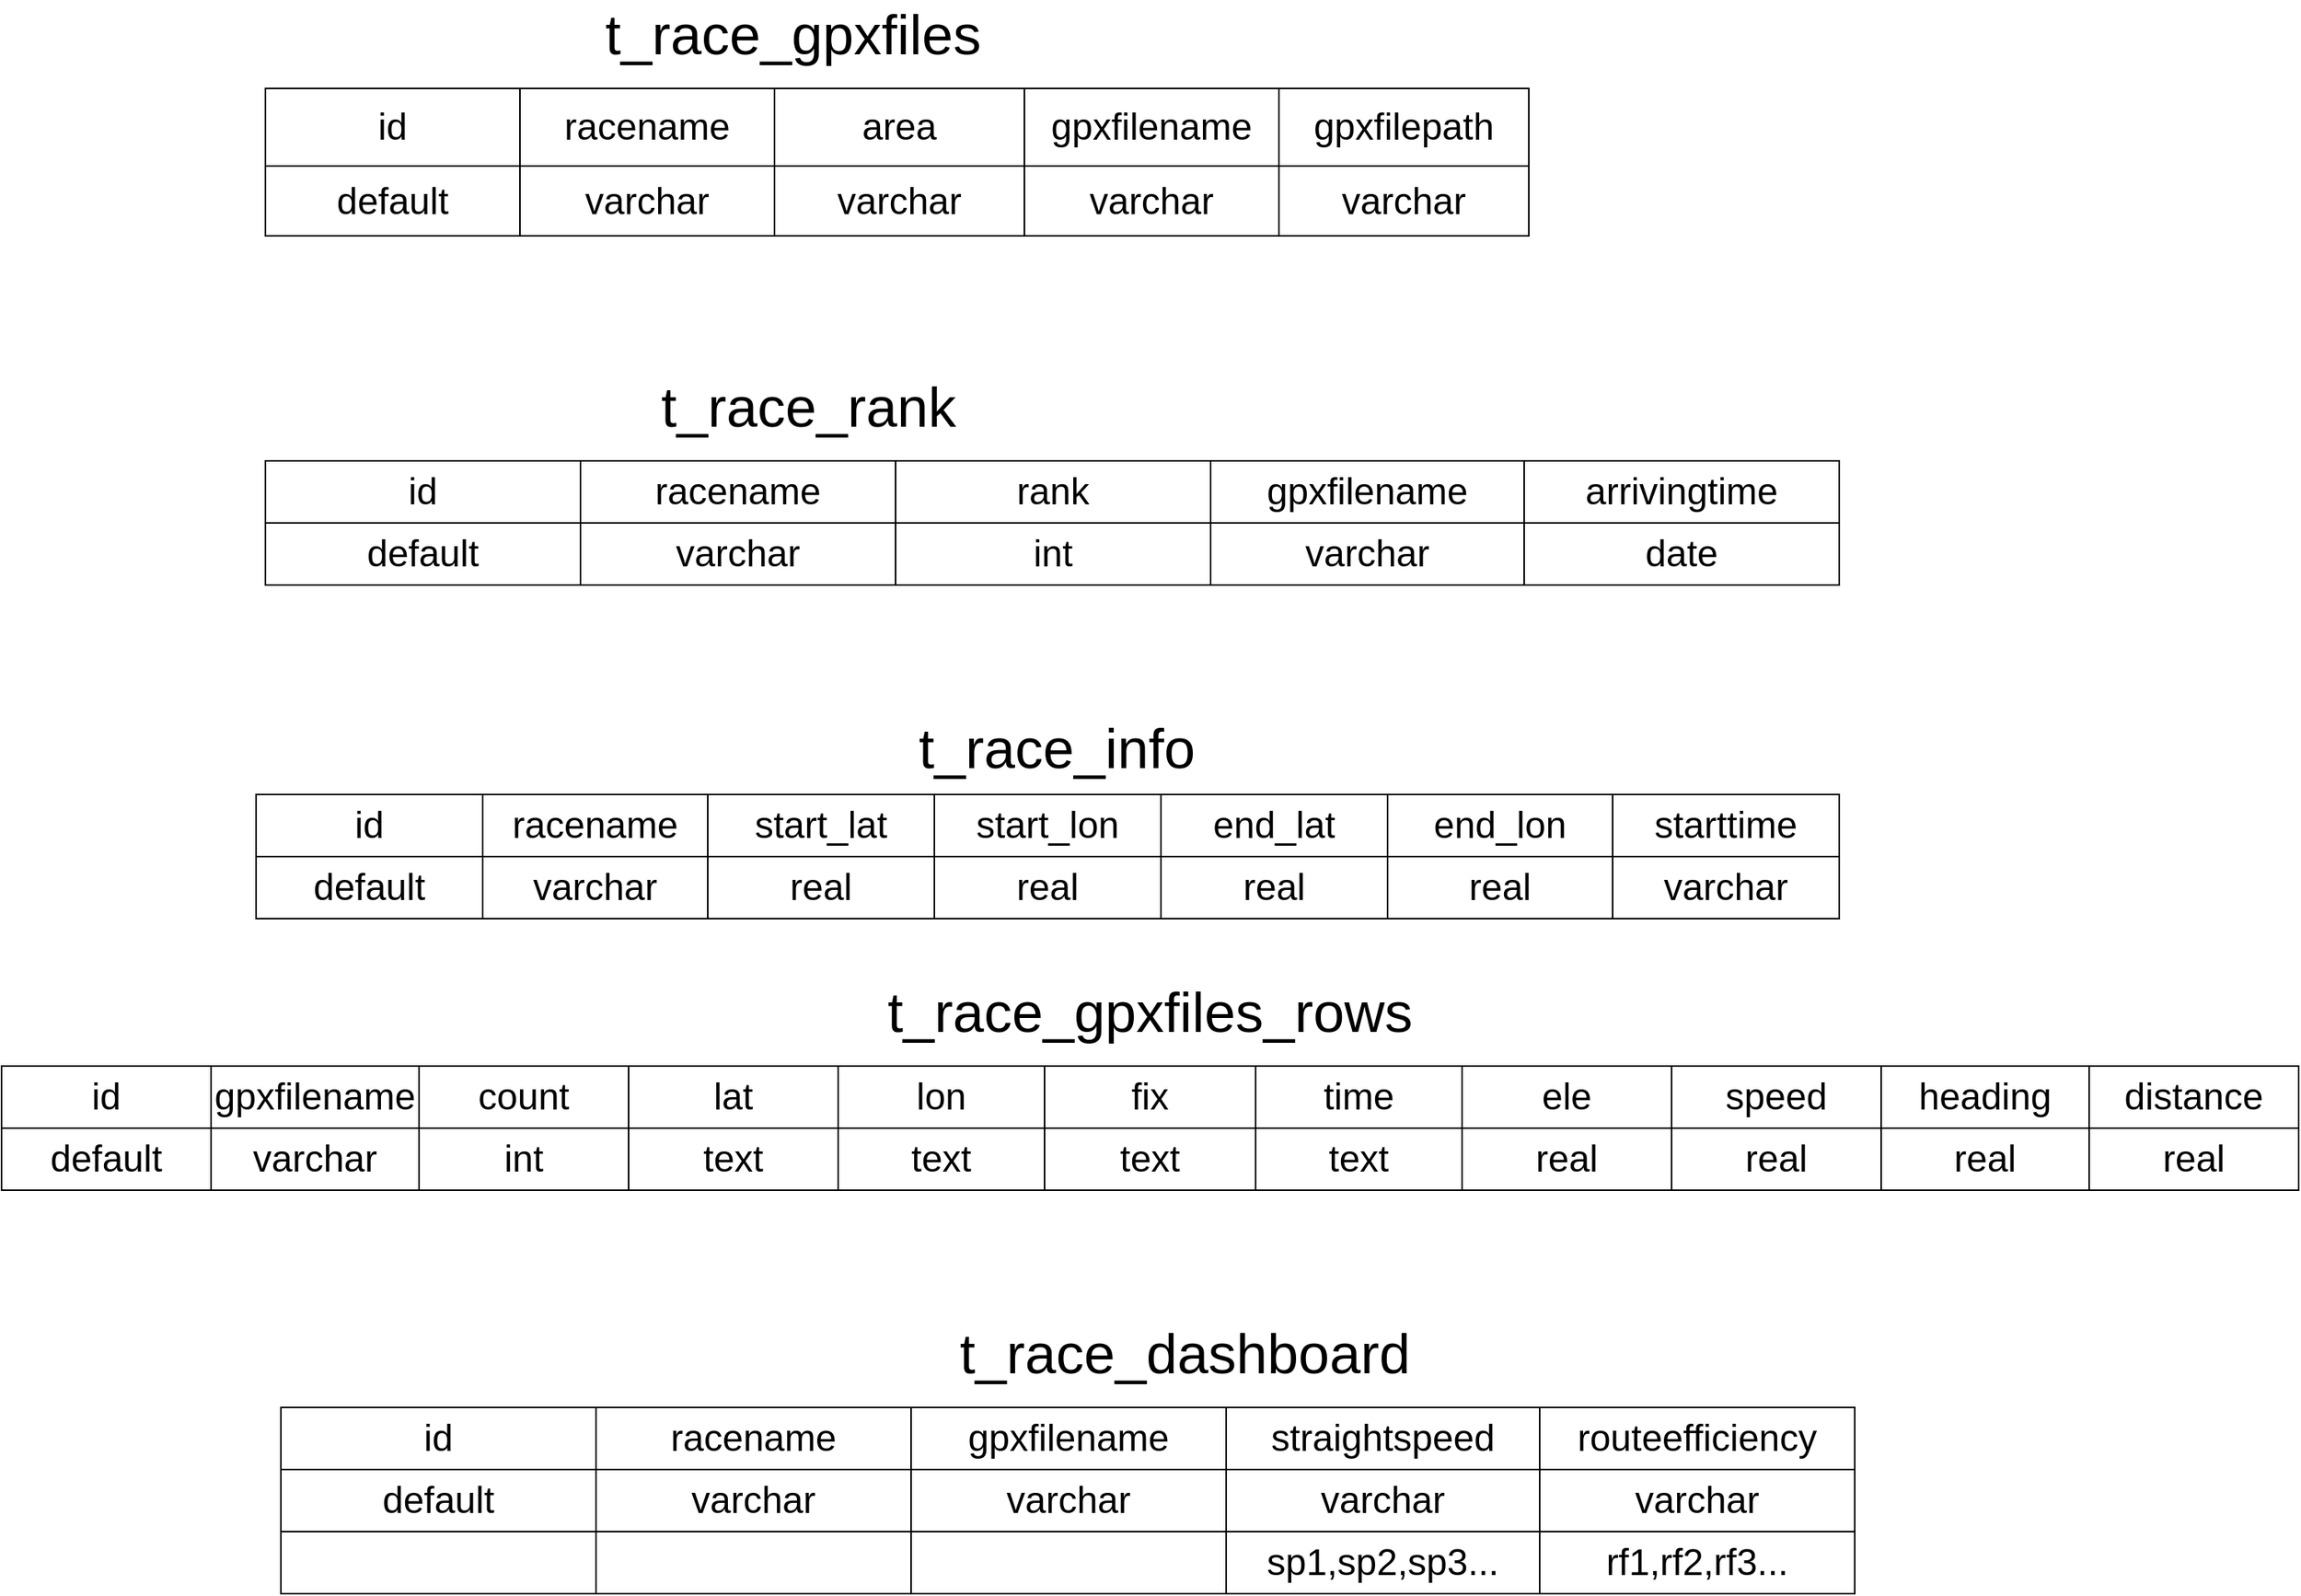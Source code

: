 <mxfile version="20.6.0" type="github">
  <diagram id="CfL78ZpqyKhHBdBOKc-Q" name="第 1 页">
    <mxGraphModel dx="2415" dy="800" grid="1" gridSize="10" guides="1" tooltips="1" connect="1" arrows="1" fold="1" page="1" pageScale="1" pageWidth="827" pageHeight="1169" math="0" shadow="0">
      <root>
        <mxCell id="0" />
        <mxCell id="1" parent="0" />
        <mxCell id="An0dyovIvbsDwVQfOLjY-1" value="" style="shape=table;startSize=0;container=1;collapsible=0;childLayout=tableLayout;" parent="1" vertex="1">
          <mxGeometry x="-390" y="130" width="814" height="95" as="geometry" />
        </mxCell>
        <mxCell id="An0dyovIvbsDwVQfOLjY-2" value="" style="shape=tableRow;horizontal=0;startSize=0;swimlaneHead=0;swimlaneBody=0;top=0;left=0;bottom=0;right=0;collapsible=0;dropTarget=0;fillColor=none;points=[[0,0.5],[1,0.5]];portConstraint=eastwest;" parent="An0dyovIvbsDwVQfOLjY-1" vertex="1">
          <mxGeometry width="814" height="50" as="geometry" />
        </mxCell>
        <mxCell id="An0dyovIvbsDwVQfOLjY-3" value="&lt;font style=&quot;font-size: 24px;&quot;&gt;id&lt;/font&gt;" style="shape=partialRectangle;html=1;whiteSpace=wrap;connectable=0;overflow=hidden;fillColor=none;top=0;left=0;bottom=0;right=0;pointerEvents=1;" parent="An0dyovIvbsDwVQfOLjY-2" vertex="1">
          <mxGeometry width="164" height="50" as="geometry">
            <mxRectangle width="164" height="50" as="alternateBounds" />
          </mxGeometry>
        </mxCell>
        <mxCell id="An0dyovIvbsDwVQfOLjY-4" value="&lt;font style=&quot;font-size: 24px;&quot;&gt;racename&lt;/font&gt;" style="shape=partialRectangle;html=1;whiteSpace=wrap;connectable=0;overflow=hidden;fillColor=none;top=0;left=0;bottom=0;right=0;pointerEvents=1;" parent="An0dyovIvbsDwVQfOLjY-2" vertex="1">
          <mxGeometry x="164" width="164" height="50" as="geometry">
            <mxRectangle width="164" height="50" as="alternateBounds" />
          </mxGeometry>
        </mxCell>
        <mxCell id="An0dyovIvbsDwVQfOLjY-5" value="&lt;font style=&quot;font-size: 24px;&quot;&gt;area&lt;/font&gt;" style="shape=partialRectangle;html=1;whiteSpace=wrap;connectable=0;overflow=hidden;fillColor=none;top=0;left=0;bottom=0;right=0;pointerEvents=1;" parent="An0dyovIvbsDwVQfOLjY-2" vertex="1">
          <mxGeometry x="328" width="161" height="50" as="geometry">
            <mxRectangle width="161" height="50" as="alternateBounds" />
          </mxGeometry>
        </mxCell>
        <mxCell id="An0dyovIvbsDwVQfOLjY-6" value="&lt;font style=&quot;font-size: 24px;&quot;&gt;gpxfilename&lt;/font&gt;" style="shape=partialRectangle;html=1;whiteSpace=wrap;connectable=0;overflow=hidden;fillColor=none;top=0;left=0;bottom=0;right=0;pointerEvents=1;" parent="An0dyovIvbsDwVQfOLjY-2" vertex="1">
          <mxGeometry x="489" width="164" height="50" as="geometry">
            <mxRectangle width="164" height="50" as="alternateBounds" />
          </mxGeometry>
        </mxCell>
        <mxCell id="An0dyovIvbsDwVQfOLjY-7" value="&lt;font style=&quot;font-size: 24px;&quot;&gt;gpxfilepath&lt;/font&gt;" style="shape=partialRectangle;html=1;whiteSpace=wrap;connectable=0;overflow=hidden;fillColor=none;top=0;left=0;bottom=0;right=0;pointerEvents=1;" parent="An0dyovIvbsDwVQfOLjY-2" vertex="1">
          <mxGeometry x="653" width="161" height="50" as="geometry">
            <mxRectangle width="161" height="50" as="alternateBounds" />
          </mxGeometry>
        </mxCell>
        <mxCell id="An0dyovIvbsDwVQfOLjY-8" value="" style="shape=tableRow;horizontal=0;startSize=0;swimlaneHead=0;swimlaneBody=0;top=0;left=0;bottom=0;right=0;collapsible=0;dropTarget=0;fillColor=none;points=[[0,0.5],[1,0.5]];portConstraint=eastwest;" parent="An0dyovIvbsDwVQfOLjY-1" vertex="1">
          <mxGeometry y="50" width="814" height="45" as="geometry" />
        </mxCell>
        <mxCell id="An0dyovIvbsDwVQfOLjY-9" value="&lt;font style=&quot;font-size: 24px;&quot;&gt;default&lt;/font&gt;" style="shape=partialRectangle;html=1;whiteSpace=wrap;connectable=0;overflow=hidden;fillColor=none;top=0;left=0;bottom=0;right=0;pointerEvents=1;" parent="An0dyovIvbsDwVQfOLjY-8" vertex="1">
          <mxGeometry width="164" height="45" as="geometry">
            <mxRectangle width="164" height="45" as="alternateBounds" />
          </mxGeometry>
        </mxCell>
        <mxCell id="An0dyovIvbsDwVQfOLjY-10" value="&lt;font style=&quot;font-size: 24px;&quot;&gt;varchar&lt;/font&gt;" style="shape=partialRectangle;html=1;whiteSpace=wrap;connectable=0;overflow=hidden;fillColor=none;top=0;left=0;bottom=0;right=0;pointerEvents=1;" parent="An0dyovIvbsDwVQfOLjY-8" vertex="1">
          <mxGeometry x="164" width="164" height="45" as="geometry">
            <mxRectangle width="164" height="45" as="alternateBounds" />
          </mxGeometry>
        </mxCell>
        <mxCell id="An0dyovIvbsDwVQfOLjY-11" value="&lt;font style=&quot;font-size: 24px;&quot;&gt;varchar&lt;/font&gt;" style="shape=partialRectangle;html=1;whiteSpace=wrap;connectable=0;overflow=hidden;fillColor=none;top=0;left=0;bottom=0;right=0;pointerEvents=1;" parent="An0dyovIvbsDwVQfOLjY-8" vertex="1">
          <mxGeometry x="328" width="161" height="45" as="geometry">
            <mxRectangle width="161" height="45" as="alternateBounds" />
          </mxGeometry>
        </mxCell>
        <mxCell id="An0dyovIvbsDwVQfOLjY-12" value="&lt;font style=&quot;font-size: 24px;&quot;&gt;varchar&lt;/font&gt;" style="shape=partialRectangle;html=1;whiteSpace=wrap;connectable=0;overflow=hidden;fillColor=none;top=0;left=0;bottom=0;right=0;pointerEvents=1;" parent="An0dyovIvbsDwVQfOLjY-8" vertex="1">
          <mxGeometry x="489" width="164" height="45" as="geometry">
            <mxRectangle width="164" height="45" as="alternateBounds" />
          </mxGeometry>
        </mxCell>
        <mxCell id="An0dyovIvbsDwVQfOLjY-13" value="&lt;font style=&quot;font-size: 24px;&quot;&gt;varchar&lt;/font&gt;" style="shape=partialRectangle;html=1;whiteSpace=wrap;connectable=0;overflow=hidden;fillColor=none;top=0;left=0;bottom=0;right=0;pointerEvents=1;" parent="An0dyovIvbsDwVQfOLjY-8" vertex="1">
          <mxGeometry x="653" width="161" height="45" as="geometry">
            <mxRectangle width="161" height="45" as="alternateBounds" />
          </mxGeometry>
        </mxCell>
        <mxCell id="An0dyovIvbsDwVQfOLjY-14" value="&lt;font style=&quot;font-size: 36px;&quot;&gt;t_race_gpxfiles&lt;/font&gt;" style="text;html=1;strokeColor=none;fillColor=none;align=center;verticalAlign=middle;whiteSpace=wrap;rounded=0;" parent="1" vertex="1">
          <mxGeometry x="-130" y="80" width="160" height="30" as="geometry" />
        </mxCell>
        <mxCell id="An0dyovIvbsDwVQfOLjY-15" value="" style="shape=table;startSize=0;container=1;collapsible=0;childLayout=tableLayout;fontSize=24;" parent="1" vertex="1">
          <mxGeometry x="-390" y="370" width="1014" height="80" as="geometry" />
        </mxCell>
        <mxCell id="An0dyovIvbsDwVQfOLjY-16" value="" style="shape=tableRow;horizontal=0;startSize=0;swimlaneHead=0;swimlaneBody=0;top=0;left=0;bottom=0;right=0;collapsible=0;dropTarget=0;fillColor=none;points=[[0,0.5],[1,0.5]];portConstraint=eastwest;fontSize=24;" parent="An0dyovIvbsDwVQfOLjY-15" vertex="1">
          <mxGeometry width="1014" height="40" as="geometry" />
        </mxCell>
        <mxCell id="An0dyovIvbsDwVQfOLjY-27" value="id" style="shape=partialRectangle;html=1;whiteSpace=wrap;connectable=0;overflow=hidden;fillColor=none;top=0;left=0;bottom=0;right=0;pointerEvents=1;fontSize=24;" parent="An0dyovIvbsDwVQfOLjY-16" vertex="1">
          <mxGeometry width="203" height="40" as="geometry">
            <mxRectangle width="203" height="40" as="alternateBounds" />
          </mxGeometry>
        </mxCell>
        <mxCell id="An0dyovIvbsDwVQfOLjY-17" value="racename" style="shape=partialRectangle;html=1;whiteSpace=wrap;connectable=0;overflow=hidden;fillColor=none;top=0;left=0;bottom=0;right=0;pointerEvents=1;fontSize=24;" parent="An0dyovIvbsDwVQfOLjY-16" vertex="1">
          <mxGeometry x="203" width="203" height="40" as="geometry">
            <mxRectangle width="203" height="40" as="alternateBounds" />
          </mxGeometry>
        </mxCell>
        <mxCell id="An0dyovIvbsDwVQfOLjY-18" value="rank" style="shape=partialRectangle;html=1;whiteSpace=wrap;connectable=0;overflow=hidden;fillColor=none;top=0;left=0;bottom=0;right=0;pointerEvents=1;fontSize=24;" parent="An0dyovIvbsDwVQfOLjY-16" vertex="1">
          <mxGeometry x="406" width="203" height="40" as="geometry">
            <mxRectangle width="203" height="40" as="alternateBounds" />
          </mxGeometry>
        </mxCell>
        <mxCell id="An0dyovIvbsDwVQfOLjY-19" value="gpxfilename" style="shape=partialRectangle;html=1;whiteSpace=wrap;connectable=0;overflow=hidden;fillColor=none;top=0;left=0;bottom=0;right=0;pointerEvents=1;fontSize=24;" parent="An0dyovIvbsDwVQfOLjY-16" vertex="1">
          <mxGeometry x="609" width="202" height="40" as="geometry">
            <mxRectangle width="202" height="40" as="alternateBounds" />
          </mxGeometry>
        </mxCell>
        <mxCell id="An0dyovIvbsDwVQfOLjY-20" value="arrivingtime" style="shape=partialRectangle;html=1;whiteSpace=wrap;connectable=0;overflow=hidden;fillColor=none;top=0;left=0;bottom=0;right=0;pointerEvents=1;fontSize=24;" parent="An0dyovIvbsDwVQfOLjY-16" vertex="1">
          <mxGeometry x="811" width="203" height="40" as="geometry">
            <mxRectangle width="203" height="40" as="alternateBounds" />
          </mxGeometry>
        </mxCell>
        <mxCell id="An0dyovIvbsDwVQfOLjY-21" value="" style="shape=tableRow;horizontal=0;startSize=0;swimlaneHead=0;swimlaneBody=0;top=0;left=0;bottom=0;right=0;collapsible=0;dropTarget=0;fillColor=none;points=[[0,0.5],[1,0.5]];portConstraint=eastwest;fontSize=24;" parent="An0dyovIvbsDwVQfOLjY-15" vertex="1">
          <mxGeometry y="40" width="1014" height="40" as="geometry" />
        </mxCell>
        <mxCell id="An0dyovIvbsDwVQfOLjY-28" value="&lt;font style=&quot;font-size: 24px;&quot;&gt;default&lt;/font&gt;" style="shape=partialRectangle;html=1;whiteSpace=wrap;connectable=0;overflow=hidden;fillColor=none;top=0;left=0;bottom=0;right=0;pointerEvents=1;fontSize=24;" parent="An0dyovIvbsDwVQfOLjY-21" vertex="1">
          <mxGeometry width="203" height="40" as="geometry">
            <mxRectangle width="203" height="40" as="alternateBounds" />
          </mxGeometry>
        </mxCell>
        <mxCell id="An0dyovIvbsDwVQfOLjY-22" value="&lt;font style=&quot;font-size: 24px;&quot;&gt;varchar&lt;/font&gt;" style="shape=partialRectangle;html=1;whiteSpace=wrap;connectable=0;overflow=hidden;fillColor=none;top=0;left=0;bottom=0;right=0;pointerEvents=1;fontSize=24;" parent="An0dyovIvbsDwVQfOLjY-21" vertex="1">
          <mxGeometry x="203" width="203" height="40" as="geometry">
            <mxRectangle width="203" height="40" as="alternateBounds" />
          </mxGeometry>
        </mxCell>
        <mxCell id="An0dyovIvbsDwVQfOLjY-23" value="int" style="shape=partialRectangle;html=1;whiteSpace=wrap;connectable=0;overflow=hidden;fillColor=none;top=0;left=0;bottom=0;right=0;pointerEvents=1;fontSize=24;" parent="An0dyovIvbsDwVQfOLjY-21" vertex="1">
          <mxGeometry x="406" width="203" height="40" as="geometry">
            <mxRectangle width="203" height="40" as="alternateBounds" />
          </mxGeometry>
        </mxCell>
        <mxCell id="An0dyovIvbsDwVQfOLjY-24" value="&lt;font style=&quot;font-size: 24px;&quot;&gt;varchar&lt;/font&gt;" style="shape=partialRectangle;html=1;whiteSpace=wrap;connectable=0;overflow=hidden;fillColor=none;top=0;left=0;bottom=0;right=0;pointerEvents=1;fontSize=24;" parent="An0dyovIvbsDwVQfOLjY-21" vertex="1">
          <mxGeometry x="609" width="202" height="40" as="geometry">
            <mxRectangle width="202" height="40" as="alternateBounds" />
          </mxGeometry>
        </mxCell>
        <mxCell id="An0dyovIvbsDwVQfOLjY-25" value="date" style="shape=partialRectangle;html=1;whiteSpace=wrap;connectable=0;overflow=hidden;fillColor=none;top=0;left=0;bottom=0;right=0;pointerEvents=1;fontSize=24;" parent="An0dyovIvbsDwVQfOLjY-21" vertex="1">
          <mxGeometry x="811" width="203" height="40" as="geometry">
            <mxRectangle width="203" height="40" as="alternateBounds" />
          </mxGeometry>
        </mxCell>
        <mxCell id="An0dyovIvbsDwVQfOLjY-26" value="&lt;font style=&quot;font-size: 36px;&quot;&gt;t_race_rank&lt;/font&gt;" style="text;html=1;strokeColor=none;fillColor=none;align=center;verticalAlign=middle;whiteSpace=wrap;rounded=0;" parent="1" vertex="1">
          <mxGeometry x="-120" y="320" width="160" height="30" as="geometry" />
        </mxCell>
        <mxCell id="dR081zAjp1yCRcMsyWEQ-1" value="" style="shape=table;startSize=0;container=1;collapsible=0;childLayout=tableLayout;" vertex="1" parent="1">
          <mxGeometry x="-396" y="585" width="1020" height="80" as="geometry" />
        </mxCell>
        <mxCell id="dR081zAjp1yCRcMsyWEQ-2" value="" style="shape=tableRow;horizontal=0;startSize=0;swimlaneHead=0;swimlaneBody=0;top=0;left=0;bottom=0;right=0;collapsible=0;dropTarget=0;fillColor=none;points=[[0,0.5],[1,0.5]];portConstraint=eastwest;" vertex="1" parent="dR081zAjp1yCRcMsyWEQ-1">
          <mxGeometry width="1020" height="40" as="geometry" />
        </mxCell>
        <mxCell id="dR081zAjp1yCRcMsyWEQ-3" value="&lt;font style=&quot;font-size: 24px;&quot;&gt;id&lt;/font&gt;" style="shape=partialRectangle;html=1;whiteSpace=wrap;connectable=0;overflow=hidden;fillColor=none;top=0;left=0;bottom=0;right=0;pointerEvents=1;" vertex="1" parent="dR081zAjp1yCRcMsyWEQ-2">
          <mxGeometry width="146" height="40" as="geometry">
            <mxRectangle width="146" height="40" as="alternateBounds" />
          </mxGeometry>
        </mxCell>
        <mxCell id="dR081zAjp1yCRcMsyWEQ-4" value="&lt;font style=&quot;font-size: 24px;&quot;&gt;racename&lt;/font&gt;" style="shape=partialRectangle;html=1;whiteSpace=wrap;connectable=0;overflow=hidden;fillColor=none;top=0;left=0;bottom=0;right=0;pointerEvents=1;" vertex="1" parent="dR081zAjp1yCRcMsyWEQ-2">
          <mxGeometry x="146" width="145" height="40" as="geometry">
            <mxRectangle width="145" height="40" as="alternateBounds" />
          </mxGeometry>
        </mxCell>
        <mxCell id="dR081zAjp1yCRcMsyWEQ-5" value="&lt;font style=&quot;font-size: 24px;&quot;&gt;start_lat&lt;/font&gt;" style="shape=partialRectangle;html=1;whiteSpace=wrap;connectable=0;overflow=hidden;fillColor=none;top=0;left=0;bottom=0;right=0;pointerEvents=1;" vertex="1" parent="dR081zAjp1yCRcMsyWEQ-2">
          <mxGeometry x="291" width="146" height="40" as="geometry">
            <mxRectangle width="146" height="40" as="alternateBounds" />
          </mxGeometry>
        </mxCell>
        <mxCell id="dR081zAjp1yCRcMsyWEQ-6" value="&lt;font style=&quot;font-size: 24px;&quot;&gt;start_lon&lt;/font&gt;" style="shape=partialRectangle;html=1;whiteSpace=wrap;connectable=0;overflow=hidden;fillColor=none;top=0;left=0;bottom=0;right=0;pointerEvents=1;" vertex="1" parent="dR081zAjp1yCRcMsyWEQ-2">
          <mxGeometry x="437" width="146" height="40" as="geometry">
            <mxRectangle width="146" height="40" as="alternateBounds" />
          </mxGeometry>
        </mxCell>
        <mxCell id="dR081zAjp1yCRcMsyWEQ-7" value="&lt;font style=&quot;font-size: 24px;&quot;&gt;end_lat&lt;/font&gt;" style="shape=partialRectangle;html=1;whiteSpace=wrap;connectable=0;overflow=hidden;fillColor=none;top=0;left=0;bottom=0;right=0;pointerEvents=1;" vertex="1" parent="dR081zAjp1yCRcMsyWEQ-2">
          <mxGeometry x="583" width="146" height="40" as="geometry">
            <mxRectangle width="146" height="40" as="alternateBounds" />
          </mxGeometry>
        </mxCell>
        <mxCell id="dR081zAjp1yCRcMsyWEQ-8" value="&lt;font style=&quot;font-size: 24px;&quot;&gt;end_lon&lt;/font&gt;" style="shape=partialRectangle;html=1;whiteSpace=wrap;connectable=0;overflow=hidden;fillColor=none;top=0;left=0;bottom=0;right=0;pointerEvents=1;" vertex="1" parent="dR081zAjp1yCRcMsyWEQ-2">
          <mxGeometry x="729" width="145" height="40" as="geometry">
            <mxRectangle width="145" height="40" as="alternateBounds" />
          </mxGeometry>
        </mxCell>
        <mxCell id="dR081zAjp1yCRcMsyWEQ-9" value="&lt;font style=&quot;font-size: 24px;&quot;&gt;starttime&lt;/font&gt;" style="shape=partialRectangle;html=1;whiteSpace=wrap;connectable=0;overflow=hidden;fillColor=none;top=0;left=0;bottom=0;right=0;pointerEvents=1;" vertex="1" parent="dR081zAjp1yCRcMsyWEQ-2">
          <mxGeometry x="874" width="146" height="40" as="geometry">
            <mxRectangle width="146" height="40" as="alternateBounds" />
          </mxGeometry>
        </mxCell>
        <mxCell id="dR081zAjp1yCRcMsyWEQ-10" value="" style="shape=tableRow;horizontal=0;startSize=0;swimlaneHead=0;swimlaneBody=0;top=0;left=0;bottom=0;right=0;collapsible=0;dropTarget=0;fillColor=none;points=[[0,0.5],[1,0.5]];portConstraint=eastwest;" vertex="1" parent="dR081zAjp1yCRcMsyWEQ-1">
          <mxGeometry y="40" width="1020" height="40" as="geometry" />
        </mxCell>
        <mxCell id="dR081zAjp1yCRcMsyWEQ-11" value="&lt;span style=&quot;font-size: 24px;&quot;&gt;default&lt;/span&gt;" style="shape=partialRectangle;html=1;whiteSpace=wrap;connectable=0;overflow=hidden;fillColor=none;top=0;left=0;bottom=0;right=0;pointerEvents=1;" vertex="1" parent="dR081zAjp1yCRcMsyWEQ-10">
          <mxGeometry width="146" height="40" as="geometry">
            <mxRectangle width="146" height="40" as="alternateBounds" />
          </mxGeometry>
        </mxCell>
        <mxCell id="dR081zAjp1yCRcMsyWEQ-12" value="&lt;span style=&quot;font-size: 24px;&quot;&gt;varchar&lt;/span&gt;" style="shape=partialRectangle;html=1;whiteSpace=wrap;connectable=0;overflow=hidden;fillColor=none;top=0;left=0;bottom=0;right=0;pointerEvents=1;" vertex="1" parent="dR081zAjp1yCRcMsyWEQ-10">
          <mxGeometry x="146" width="145" height="40" as="geometry">
            <mxRectangle width="145" height="40" as="alternateBounds" />
          </mxGeometry>
        </mxCell>
        <mxCell id="dR081zAjp1yCRcMsyWEQ-13" value="&lt;span style=&quot;font-size: 24px;&quot;&gt;real&lt;/span&gt;" style="shape=partialRectangle;html=1;whiteSpace=wrap;connectable=0;overflow=hidden;fillColor=none;top=0;left=0;bottom=0;right=0;pointerEvents=1;" vertex="1" parent="dR081zAjp1yCRcMsyWEQ-10">
          <mxGeometry x="291" width="146" height="40" as="geometry">
            <mxRectangle width="146" height="40" as="alternateBounds" />
          </mxGeometry>
        </mxCell>
        <mxCell id="dR081zAjp1yCRcMsyWEQ-14" value="&lt;span style=&quot;font-size: 24px;&quot;&gt;real&lt;/span&gt;" style="shape=partialRectangle;html=1;whiteSpace=wrap;connectable=0;overflow=hidden;fillColor=none;top=0;left=0;bottom=0;right=0;pointerEvents=1;" vertex="1" parent="dR081zAjp1yCRcMsyWEQ-10">
          <mxGeometry x="437" width="146" height="40" as="geometry">
            <mxRectangle width="146" height="40" as="alternateBounds" />
          </mxGeometry>
        </mxCell>
        <mxCell id="dR081zAjp1yCRcMsyWEQ-15" value="&lt;span style=&quot;font-size: 24px;&quot;&gt;real&lt;/span&gt;" style="shape=partialRectangle;html=1;whiteSpace=wrap;connectable=0;overflow=hidden;fillColor=none;top=0;left=0;bottom=0;right=0;pointerEvents=1;" vertex="1" parent="dR081zAjp1yCRcMsyWEQ-10">
          <mxGeometry x="583" width="146" height="40" as="geometry">
            <mxRectangle width="146" height="40" as="alternateBounds" />
          </mxGeometry>
        </mxCell>
        <mxCell id="dR081zAjp1yCRcMsyWEQ-16" value="&lt;span style=&quot;font-size: 24px;&quot;&gt;real&lt;/span&gt;" style="shape=partialRectangle;html=1;whiteSpace=wrap;connectable=0;overflow=hidden;fillColor=none;top=0;left=0;bottom=0;right=0;pointerEvents=1;" vertex="1" parent="dR081zAjp1yCRcMsyWEQ-10">
          <mxGeometry x="729" width="145" height="40" as="geometry">
            <mxRectangle width="145" height="40" as="alternateBounds" />
          </mxGeometry>
        </mxCell>
        <mxCell id="dR081zAjp1yCRcMsyWEQ-17" value="&lt;span style=&quot;font-size: 24px;&quot;&gt;varchar&lt;/span&gt;" style="shape=partialRectangle;html=1;whiteSpace=wrap;connectable=0;overflow=hidden;fillColor=none;top=0;left=0;bottom=0;right=0;pointerEvents=1;" vertex="1" parent="dR081zAjp1yCRcMsyWEQ-10">
          <mxGeometry x="874" width="146" height="40" as="geometry">
            <mxRectangle width="146" height="40" as="alternateBounds" />
          </mxGeometry>
        </mxCell>
        <mxCell id="dR081zAjp1yCRcMsyWEQ-18" value="&lt;font style=&quot;font-size: 36px;&quot;&gt;t_race_info&lt;/font&gt;" style="text;html=1;strokeColor=none;fillColor=none;align=center;verticalAlign=middle;whiteSpace=wrap;rounded=0;" vertex="1" parent="1">
          <mxGeometry x="-50" y="540" width="340" height="30" as="geometry" />
        </mxCell>
        <mxCell id="dR081zAjp1yCRcMsyWEQ-20" value="" style="shape=table;startSize=0;container=1;collapsible=0;childLayout=tableLayout;fontSize=24;" vertex="1" parent="1">
          <mxGeometry x="-560" y="760" width="1480" height="80" as="geometry" />
        </mxCell>
        <mxCell id="dR081zAjp1yCRcMsyWEQ-21" value="" style="shape=tableRow;horizontal=0;startSize=0;swimlaneHead=0;swimlaneBody=0;top=0;left=0;bottom=0;right=0;collapsible=0;dropTarget=0;fillColor=none;points=[[0,0.5],[1,0.5]];portConstraint=eastwest;fontSize=24;" vertex="1" parent="dR081zAjp1yCRcMsyWEQ-20">
          <mxGeometry width="1480" height="40" as="geometry" />
        </mxCell>
        <mxCell id="dR081zAjp1yCRcMsyWEQ-22" value="id" style="shape=partialRectangle;html=1;whiteSpace=wrap;connectable=0;overflow=hidden;fillColor=none;top=0;left=0;bottom=0;right=0;pointerEvents=1;fontSize=24;" vertex="1" parent="dR081zAjp1yCRcMsyWEQ-21">
          <mxGeometry width="135" height="40" as="geometry">
            <mxRectangle width="135" height="40" as="alternateBounds" />
          </mxGeometry>
        </mxCell>
        <mxCell id="dR081zAjp1yCRcMsyWEQ-23" value="gpxfilename" style="shape=partialRectangle;html=1;whiteSpace=wrap;connectable=0;overflow=hidden;fillColor=none;top=0;left=0;bottom=0;right=0;pointerEvents=1;fontSize=24;" vertex="1" parent="dR081zAjp1yCRcMsyWEQ-21">
          <mxGeometry x="135" width="134" height="40" as="geometry">
            <mxRectangle width="134" height="40" as="alternateBounds" />
          </mxGeometry>
        </mxCell>
        <mxCell id="dR081zAjp1yCRcMsyWEQ-24" value="count" style="shape=partialRectangle;html=1;whiteSpace=wrap;connectable=0;overflow=hidden;fillColor=none;top=0;left=0;bottom=0;right=0;pointerEvents=1;fontSize=24;" vertex="1" parent="dR081zAjp1yCRcMsyWEQ-21">
          <mxGeometry x="269" width="135" height="40" as="geometry">
            <mxRectangle width="135" height="40" as="alternateBounds" />
          </mxGeometry>
        </mxCell>
        <mxCell id="dR081zAjp1yCRcMsyWEQ-25" value="lat" style="shape=partialRectangle;html=1;whiteSpace=wrap;connectable=0;overflow=hidden;fillColor=none;top=0;left=0;bottom=0;right=0;pointerEvents=1;fontSize=24;" vertex="1" parent="dR081zAjp1yCRcMsyWEQ-21">
          <mxGeometry x="404" width="135" height="40" as="geometry">
            <mxRectangle width="135" height="40" as="alternateBounds" />
          </mxGeometry>
        </mxCell>
        <mxCell id="dR081zAjp1yCRcMsyWEQ-26" value="lon" style="shape=partialRectangle;html=1;whiteSpace=wrap;connectable=0;overflow=hidden;fillColor=none;top=0;left=0;bottom=0;right=0;pointerEvents=1;fontSize=24;" vertex="1" parent="dR081zAjp1yCRcMsyWEQ-21">
          <mxGeometry x="539" width="133" height="40" as="geometry">
            <mxRectangle width="133" height="40" as="alternateBounds" />
          </mxGeometry>
        </mxCell>
        <mxCell id="dR081zAjp1yCRcMsyWEQ-27" value="fix" style="shape=partialRectangle;html=1;whiteSpace=wrap;connectable=0;overflow=hidden;fillColor=none;top=0;left=0;bottom=0;right=0;pointerEvents=1;fontSize=24;" vertex="1" parent="dR081zAjp1yCRcMsyWEQ-21">
          <mxGeometry x="672" width="136" height="40" as="geometry">
            <mxRectangle width="136" height="40" as="alternateBounds" />
          </mxGeometry>
        </mxCell>
        <mxCell id="dR081zAjp1yCRcMsyWEQ-28" value="time" style="shape=partialRectangle;html=1;whiteSpace=wrap;connectable=0;overflow=hidden;fillColor=none;top=0;left=0;bottom=0;right=0;pointerEvents=1;fontSize=24;" vertex="1" parent="dR081zAjp1yCRcMsyWEQ-21">
          <mxGeometry x="808" width="133" height="40" as="geometry">
            <mxRectangle width="133" height="40" as="alternateBounds" />
          </mxGeometry>
        </mxCell>
        <mxCell id="dR081zAjp1yCRcMsyWEQ-29" value="ele" style="shape=partialRectangle;html=1;whiteSpace=wrap;connectable=0;overflow=hidden;fillColor=none;top=0;left=0;bottom=0;right=0;pointerEvents=1;fontSize=24;" vertex="1" parent="dR081zAjp1yCRcMsyWEQ-21">
          <mxGeometry x="941" width="135" height="40" as="geometry">
            <mxRectangle width="135" height="40" as="alternateBounds" />
          </mxGeometry>
        </mxCell>
        <mxCell id="dR081zAjp1yCRcMsyWEQ-30" value="speed" style="shape=partialRectangle;html=1;whiteSpace=wrap;connectable=0;overflow=hidden;fillColor=none;top=0;left=0;bottom=0;right=0;pointerEvents=1;fontSize=24;" vertex="1" parent="dR081zAjp1yCRcMsyWEQ-21">
          <mxGeometry x="1076" width="135" height="40" as="geometry">
            <mxRectangle width="135" height="40" as="alternateBounds" />
          </mxGeometry>
        </mxCell>
        <mxCell id="dR081zAjp1yCRcMsyWEQ-31" value="heading" style="shape=partialRectangle;html=1;whiteSpace=wrap;connectable=0;overflow=hidden;fillColor=none;top=0;left=0;bottom=0;right=0;pointerEvents=1;fontSize=24;" vertex="1" parent="dR081zAjp1yCRcMsyWEQ-21">
          <mxGeometry x="1211" width="134" height="40" as="geometry">
            <mxRectangle width="134" height="40" as="alternateBounds" />
          </mxGeometry>
        </mxCell>
        <mxCell id="dR081zAjp1yCRcMsyWEQ-32" value="distance" style="shape=partialRectangle;html=1;whiteSpace=wrap;connectable=0;overflow=hidden;fillColor=none;top=0;left=0;bottom=0;right=0;pointerEvents=1;fontSize=24;" vertex="1" parent="dR081zAjp1yCRcMsyWEQ-21">
          <mxGeometry x="1345" width="135" height="40" as="geometry">
            <mxRectangle width="135" height="40" as="alternateBounds" />
          </mxGeometry>
        </mxCell>
        <mxCell id="dR081zAjp1yCRcMsyWEQ-33" value="" style="shape=tableRow;horizontal=0;startSize=0;swimlaneHead=0;swimlaneBody=0;top=0;left=0;bottom=0;right=0;collapsible=0;dropTarget=0;fillColor=none;points=[[0,0.5],[1,0.5]];portConstraint=eastwest;fontSize=24;" vertex="1" parent="dR081zAjp1yCRcMsyWEQ-20">
          <mxGeometry y="40" width="1480" height="40" as="geometry" />
        </mxCell>
        <mxCell id="dR081zAjp1yCRcMsyWEQ-34" value="default" style="shape=partialRectangle;html=1;whiteSpace=wrap;connectable=0;overflow=hidden;fillColor=none;top=0;left=0;bottom=0;right=0;pointerEvents=1;fontSize=24;" vertex="1" parent="dR081zAjp1yCRcMsyWEQ-33">
          <mxGeometry width="135" height="40" as="geometry">
            <mxRectangle width="135" height="40" as="alternateBounds" />
          </mxGeometry>
        </mxCell>
        <mxCell id="dR081zAjp1yCRcMsyWEQ-35" value="varchar" style="shape=partialRectangle;html=1;whiteSpace=wrap;connectable=0;overflow=hidden;fillColor=none;top=0;left=0;bottom=0;right=0;pointerEvents=1;fontSize=24;" vertex="1" parent="dR081zAjp1yCRcMsyWEQ-33">
          <mxGeometry x="135" width="134" height="40" as="geometry">
            <mxRectangle width="134" height="40" as="alternateBounds" />
          </mxGeometry>
        </mxCell>
        <mxCell id="dR081zAjp1yCRcMsyWEQ-36" value="int" style="shape=partialRectangle;html=1;whiteSpace=wrap;connectable=0;overflow=hidden;fillColor=none;top=0;left=0;bottom=0;right=0;pointerEvents=1;fontSize=24;" vertex="1" parent="dR081zAjp1yCRcMsyWEQ-33">
          <mxGeometry x="269" width="135" height="40" as="geometry">
            <mxRectangle width="135" height="40" as="alternateBounds" />
          </mxGeometry>
        </mxCell>
        <mxCell id="dR081zAjp1yCRcMsyWEQ-37" value="text" style="shape=partialRectangle;html=1;whiteSpace=wrap;connectable=0;overflow=hidden;fillColor=none;top=0;left=0;bottom=0;right=0;pointerEvents=1;fontSize=24;" vertex="1" parent="dR081zAjp1yCRcMsyWEQ-33">
          <mxGeometry x="404" width="135" height="40" as="geometry">
            <mxRectangle width="135" height="40" as="alternateBounds" />
          </mxGeometry>
        </mxCell>
        <mxCell id="dR081zAjp1yCRcMsyWEQ-38" value="text" style="shape=partialRectangle;html=1;whiteSpace=wrap;connectable=0;overflow=hidden;fillColor=none;top=0;left=0;bottom=0;right=0;pointerEvents=1;fontSize=24;" vertex="1" parent="dR081zAjp1yCRcMsyWEQ-33">
          <mxGeometry x="539" width="133" height="40" as="geometry">
            <mxRectangle width="133" height="40" as="alternateBounds" />
          </mxGeometry>
        </mxCell>
        <mxCell id="dR081zAjp1yCRcMsyWEQ-39" value="text" style="shape=partialRectangle;html=1;whiteSpace=wrap;connectable=0;overflow=hidden;fillColor=none;top=0;left=0;bottom=0;right=0;pointerEvents=1;fontSize=24;" vertex="1" parent="dR081zAjp1yCRcMsyWEQ-33">
          <mxGeometry x="672" width="136" height="40" as="geometry">
            <mxRectangle width="136" height="40" as="alternateBounds" />
          </mxGeometry>
        </mxCell>
        <mxCell id="dR081zAjp1yCRcMsyWEQ-40" value="text" style="shape=partialRectangle;html=1;whiteSpace=wrap;connectable=0;overflow=hidden;fillColor=none;top=0;left=0;bottom=0;right=0;pointerEvents=1;fontSize=24;" vertex="1" parent="dR081zAjp1yCRcMsyWEQ-33">
          <mxGeometry x="808" width="133" height="40" as="geometry">
            <mxRectangle width="133" height="40" as="alternateBounds" />
          </mxGeometry>
        </mxCell>
        <mxCell id="dR081zAjp1yCRcMsyWEQ-41" value="real" style="shape=partialRectangle;html=1;whiteSpace=wrap;connectable=0;overflow=hidden;fillColor=none;top=0;left=0;bottom=0;right=0;pointerEvents=1;fontSize=24;" vertex="1" parent="dR081zAjp1yCRcMsyWEQ-33">
          <mxGeometry x="941" width="135" height="40" as="geometry">
            <mxRectangle width="135" height="40" as="alternateBounds" />
          </mxGeometry>
        </mxCell>
        <mxCell id="dR081zAjp1yCRcMsyWEQ-42" value="real" style="shape=partialRectangle;html=1;whiteSpace=wrap;connectable=0;overflow=hidden;fillColor=none;top=0;left=0;bottom=0;right=0;pointerEvents=1;fontSize=24;" vertex="1" parent="dR081zAjp1yCRcMsyWEQ-33">
          <mxGeometry x="1076" width="135" height="40" as="geometry">
            <mxRectangle width="135" height="40" as="alternateBounds" />
          </mxGeometry>
        </mxCell>
        <mxCell id="dR081zAjp1yCRcMsyWEQ-43" value="real" style="shape=partialRectangle;html=1;whiteSpace=wrap;connectable=0;overflow=hidden;fillColor=none;top=0;left=0;bottom=0;right=0;pointerEvents=1;fontSize=24;" vertex="1" parent="dR081zAjp1yCRcMsyWEQ-33">
          <mxGeometry x="1211" width="134" height="40" as="geometry">
            <mxRectangle width="134" height="40" as="alternateBounds" />
          </mxGeometry>
        </mxCell>
        <mxCell id="dR081zAjp1yCRcMsyWEQ-44" value="real" style="shape=partialRectangle;html=1;whiteSpace=wrap;connectable=0;overflow=hidden;fillColor=none;top=0;left=0;bottom=0;right=0;pointerEvents=1;fontSize=24;" vertex="1" parent="dR081zAjp1yCRcMsyWEQ-33">
          <mxGeometry x="1345" width="135" height="40" as="geometry">
            <mxRectangle width="135" height="40" as="alternateBounds" />
          </mxGeometry>
        </mxCell>
        <mxCell id="dR081zAjp1yCRcMsyWEQ-45" value="&lt;font style=&quot;font-size: 36px;&quot;&gt;t_race_gpxfiles_rows&lt;/font&gt;" style="text;html=1;strokeColor=none;fillColor=none;align=center;verticalAlign=middle;whiteSpace=wrap;rounded=0;" vertex="1" parent="1">
          <mxGeometry x="10" y="710" width="340" height="30" as="geometry" />
        </mxCell>
        <mxCell id="dR081zAjp1yCRcMsyWEQ-46" value="" style="shape=table;startSize=0;container=1;collapsible=0;childLayout=tableLayout;fontSize=24;" vertex="1" parent="1">
          <mxGeometry x="-380" y="980" width="1014" height="120" as="geometry" />
        </mxCell>
        <mxCell id="dR081zAjp1yCRcMsyWEQ-47" value="" style="shape=tableRow;horizontal=0;startSize=0;swimlaneHead=0;swimlaneBody=0;top=0;left=0;bottom=0;right=0;collapsible=0;dropTarget=0;fillColor=none;points=[[0,0.5],[1,0.5]];portConstraint=eastwest;fontSize=24;" vertex="1" parent="dR081zAjp1yCRcMsyWEQ-46">
          <mxGeometry width="1014" height="40" as="geometry" />
        </mxCell>
        <mxCell id="dR081zAjp1yCRcMsyWEQ-48" value="id" style="shape=partialRectangle;html=1;whiteSpace=wrap;connectable=0;overflow=hidden;fillColor=none;top=0;left=0;bottom=0;right=0;pointerEvents=1;fontSize=24;" vertex="1" parent="dR081zAjp1yCRcMsyWEQ-47">
          <mxGeometry width="203" height="40" as="geometry">
            <mxRectangle width="203" height="40" as="alternateBounds" />
          </mxGeometry>
        </mxCell>
        <mxCell id="dR081zAjp1yCRcMsyWEQ-49" value="racename" style="shape=partialRectangle;html=1;whiteSpace=wrap;connectable=0;overflow=hidden;fillColor=none;top=0;left=0;bottom=0;right=0;pointerEvents=1;fontSize=24;" vertex="1" parent="dR081zAjp1yCRcMsyWEQ-47">
          <mxGeometry x="203" width="203" height="40" as="geometry">
            <mxRectangle width="203" height="40" as="alternateBounds" />
          </mxGeometry>
        </mxCell>
        <mxCell id="dR081zAjp1yCRcMsyWEQ-50" value="gpxfilename" style="shape=partialRectangle;html=1;whiteSpace=wrap;connectable=0;overflow=hidden;fillColor=none;top=0;left=0;bottom=0;right=0;pointerEvents=1;fontSize=24;" vertex="1" parent="dR081zAjp1yCRcMsyWEQ-47">
          <mxGeometry x="406" width="203" height="40" as="geometry">
            <mxRectangle width="203" height="40" as="alternateBounds" />
          </mxGeometry>
        </mxCell>
        <mxCell id="dR081zAjp1yCRcMsyWEQ-51" value="straightspeed" style="shape=partialRectangle;html=1;whiteSpace=wrap;connectable=0;overflow=hidden;fillColor=none;top=0;left=0;bottom=0;right=0;pointerEvents=1;fontSize=24;" vertex="1" parent="dR081zAjp1yCRcMsyWEQ-47">
          <mxGeometry x="609" width="202" height="40" as="geometry">
            <mxRectangle width="202" height="40" as="alternateBounds" />
          </mxGeometry>
        </mxCell>
        <mxCell id="dR081zAjp1yCRcMsyWEQ-52" value="routeefficiency" style="shape=partialRectangle;html=1;whiteSpace=wrap;connectable=0;overflow=hidden;fillColor=none;top=0;left=0;bottom=0;right=0;pointerEvents=1;fontSize=24;" vertex="1" parent="dR081zAjp1yCRcMsyWEQ-47">
          <mxGeometry x="811" width="203" height="40" as="geometry">
            <mxRectangle width="203" height="40" as="alternateBounds" />
          </mxGeometry>
        </mxCell>
        <mxCell id="dR081zAjp1yCRcMsyWEQ-53" value="" style="shape=tableRow;horizontal=0;startSize=0;swimlaneHead=0;swimlaneBody=0;top=0;left=0;bottom=0;right=0;collapsible=0;dropTarget=0;fillColor=none;points=[[0,0.5],[1,0.5]];portConstraint=eastwest;fontSize=24;" vertex="1" parent="dR081zAjp1yCRcMsyWEQ-46">
          <mxGeometry y="40" width="1014" height="40" as="geometry" />
        </mxCell>
        <mxCell id="dR081zAjp1yCRcMsyWEQ-54" value="&lt;font style=&quot;font-size: 24px;&quot;&gt;default&lt;/font&gt;" style="shape=partialRectangle;html=1;whiteSpace=wrap;connectable=0;overflow=hidden;fillColor=none;top=0;left=0;bottom=0;right=0;pointerEvents=1;fontSize=24;" vertex="1" parent="dR081zAjp1yCRcMsyWEQ-53">
          <mxGeometry width="203" height="40" as="geometry">
            <mxRectangle width="203" height="40" as="alternateBounds" />
          </mxGeometry>
        </mxCell>
        <mxCell id="dR081zAjp1yCRcMsyWEQ-55" value="varchar" style="shape=partialRectangle;html=1;whiteSpace=wrap;connectable=0;overflow=hidden;fillColor=none;top=0;left=0;bottom=0;right=0;pointerEvents=1;fontSize=24;" vertex="1" parent="dR081zAjp1yCRcMsyWEQ-53">
          <mxGeometry x="203" width="203" height="40" as="geometry">
            <mxRectangle width="203" height="40" as="alternateBounds" />
          </mxGeometry>
        </mxCell>
        <mxCell id="dR081zAjp1yCRcMsyWEQ-56" value="varchar" style="shape=partialRectangle;html=1;whiteSpace=wrap;connectable=0;overflow=hidden;fillColor=none;top=0;left=0;bottom=0;right=0;pointerEvents=1;fontSize=24;" vertex="1" parent="dR081zAjp1yCRcMsyWEQ-53">
          <mxGeometry x="406" width="203" height="40" as="geometry">
            <mxRectangle width="203" height="40" as="alternateBounds" />
          </mxGeometry>
        </mxCell>
        <mxCell id="dR081zAjp1yCRcMsyWEQ-57" value="varchar" style="shape=partialRectangle;html=1;whiteSpace=wrap;connectable=0;overflow=hidden;fillColor=none;top=0;left=0;bottom=0;right=0;pointerEvents=1;fontSize=24;" vertex="1" parent="dR081zAjp1yCRcMsyWEQ-53">
          <mxGeometry x="609" width="202" height="40" as="geometry">
            <mxRectangle width="202" height="40" as="alternateBounds" />
          </mxGeometry>
        </mxCell>
        <mxCell id="dR081zAjp1yCRcMsyWEQ-58" value="varchar" style="shape=partialRectangle;html=1;whiteSpace=wrap;connectable=0;overflow=hidden;fillColor=none;top=0;left=0;bottom=0;right=0;pointerEvents=1;fontSize=24;" vertex="1" parent="dR081zAjp1yCRcMsyWEQ-53">
          <mxGeometry x="811" width="203" height="40" as="geometry">
            <mxRectangle width="203" height="40" as="alternateBounds" />
          </mxGeometry>
        </mxCell>
        <mxCell id="dR081zAjp1yCRcMsyWEQ-61" style="shape=tableRow;horizontal=0;startSize=0;swimlaneHead=0;swimlaneBody=0;top=0;left=0;bottom=0;right=0;collapsible=0;dropTarget=0;fillColor=none;points=[[0,0.5],[1,0.5]];portConstraint=eastwest;fontSize=24;" vertex="1" parent="dR081zAjp1yCRcMsyWEQ-46">
          <mxGeometry y="80" width="1014" height="40" as="geometry" />
        </mxCell>
        <mxCell id="dR081zAjp1yCRcMsyWEQ-62" style="shape=partialRectangle;html=1;whiteSpace=wrap;connectable=0;overflow=hidden;fillColor=none;top=0;left=0;bottom=0;right=0;pointerEvents=1;fontSize=24;" vertex="1" parent="dR081zAjp1yCRcMsyWEQ-61">
          <mxGeometry width="203" height="40" as="geometry">
            <mxRectangle width="203" height="40" as="alternateBounds" />
          </mxGeometry>
        </mxCell>
        <mxCell id="dR081zAjp1yCRcMsyWEQ-63" style="shape=partialRectangle;html=1;whiteSpace=wrap;connectable=0;overflow=hidden;fillColor=none;top=0;left=0;bottom=0;right=0;pointerEvents=1;fontSize=24;" vertex="1" parent="dR081zAjp1yCRcMsyWEQ-61">
          <mxGeometry x="203" width="203" height="40" as="geometry">
            <mxRectangle width="203" height="40" as="alternateBounds" />
          </mxGeometry>
        </mxCell>
        <mxCell id="dR081zAjp1yCRcMsyWEQ-64" style="shape=partialRectangle;html=1;whiteSpace=wrap;connectable=0;overflow=hidden;fillColor=none;top=0;left=0;bottom=0;right=0;pointerEvents=1;fontSize=24;" vertex="1" parent="dR081zAjp1yCRcMsyWEQ-61">
          <mxGeometry x="406" width="203" height="40" as="geometry">
            <mxRectangle width="203" height="40" as="alternateBounds" />
          </mxGeometry>
        </mxCell>
        <mxCell id="dR081zAjp1yCRcMsyWEQ-65" value="sp1,sp2,sp3..." style="shape=partialRectangle;html=1;whiteSpace=wrap;connectable=0;overflow=hidden;fillColor=none;top=0;left=0;bottom=0;right=0;pointerEvents=1;fontSize=24;" vertex="1" parent="dR081zAjp1yCRcMsyWEQ-61">
          <mxGeometry x="609" width="202" height="40" as="geometry">
            <mxRectangle width="202" height="40" as="alternateBounds" />
          </mxGeometry>
        </mxCell>
        <mxCell id="dR081zAjp1yCRcMsyWEQ-66" value="rf1,rf2,rf3..." style="shape=partialRectangle;html=1;whiteSpace=wrap;connectable=0;overflow=hidden;fillColor=none;top=0;left=0;bottom=0;right=0;pointerEvents=1;fontSize=24;" vertex="1" parent="dR081zAjp1yCRcMsyWEQ-61">
          <mxGeometry x="811" width="203" height="40" as="geometry">
            <mxRectangle width="203" height="40" as="alternateBounds" />
          </mxGeometry>
        </mxCell>
        <mxCell id="dR081zAjp1yCRcMsyWEQ-59" value="&lt;font style=&quot;font-size: 36px;&quot;&gt;t_race_dashboard&lt;/font&gt;" style="text;html=1;strokeColor=none;fillColor=none;align=center;verticalAlign=middle;whiteSpace=wrap;rounded=0;" vertex="1" parent="1">
          <mxGeometry x="-19" y="930" width="443" height="30" as="geometry" />
        </mxCell>
      </root>
    </mxGraphModel>
  </diagram>
</mxfile>
